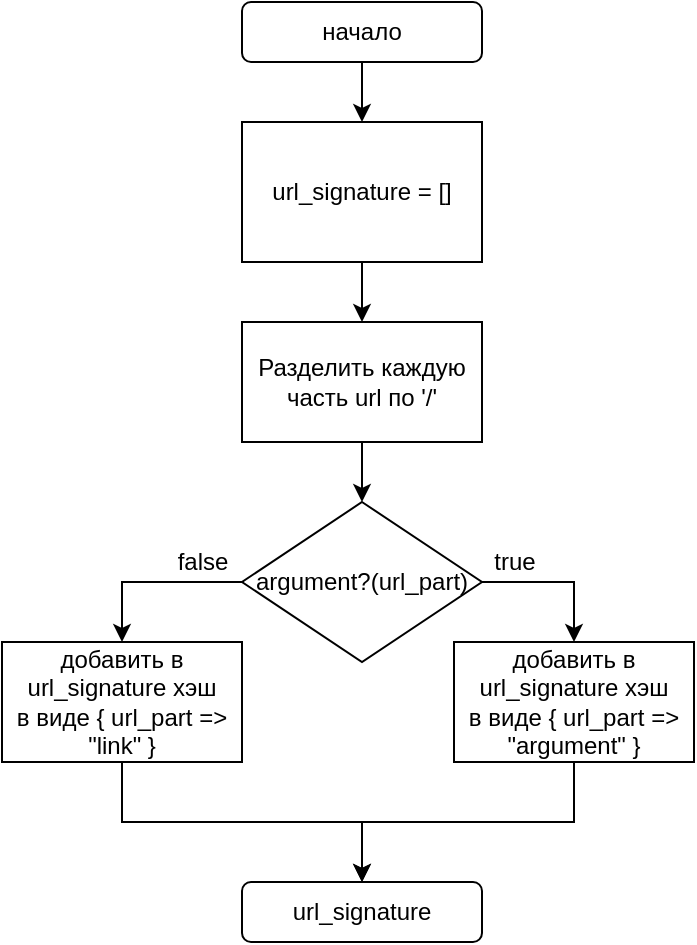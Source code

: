 <mxfile version="17.4.5" type="device"><diagram id="6vchvn2INqKsaZ0BZD0O" name="Page-1"><mxGraphModel dx="501" dy="933" grid="1" gridSize="10" guides="1" tooltips="1" connect="1" arrows="1" fold="1" page="1" pageScale="1" pageWidth="827" pageHeight="1169" math="0" shadow="0"><root><mxCell id="0"/><mxCell id="1" parent="0"/><mxCell id="TtExzd5zuu7moBImFZO7-6" value="" style="edgeStyle=orthogonalEdgeStyle;rounded=0;orthogonalLoop=1;jettySize=auto;html=1;" edge="1" parent="1" source="TtExzd5zuu7moBImFZO7-1"><mxGeometry relative="1" as="geometry"><mxPoint x="414" y="100" as="targetPoint"/></mxGeometry></mxCell><mxCell id="TtExzd5zuu7moBImFZO7-1" value="начало" style="rounded=1;whiteSpace=wrap;html=1;" vertex="1" parent="1"><mxGeometry x="354" y="40" width="120" height="30" as="geometry"/></mxCell><mxCell id="TtExzd5zuu7moBImFZO7-39" value="url_signature" style="rounded=1;whiteSpace=wrap;html=1;" vertex="1" parent="1"><mxGeometry x="354" y="480" width="120" height="30" as="geometry"/></mxCell><mxCell id="TtExzd5zuu7moBImFZO7-66" value="" style="edgeStyle=orthogonalEdgeStyle;rounded=0;orthogonalLoop=1;jettySize=auto;html=1;" edge="1" parent="1" source="TtExzd5zuu7moBImFZO7-53" target="TtExzd5zuu7moBImFZO7-55"><mxGeometry relative="1" as="geometry"/></mxCell><mxCell id="TtExzd5zuu7moBImFZO7-53" value="url_signature = []" style="rounded=0;whiteSpace=wrap;html=1;" vertex="1" parent="1"><mxGeometry x="354" y="100" width="120" height="70" as="geometry"/></mxCell><mxCell id="TtExzd5zuu7moBImFZO7-67" value="" style="edgeStyle=orthogonalEdgeStyle;rounded=0;orthogonalLoop=1;jettySize=auto;html=1;" edge="1" parent="1" source="TtExzd5zuu7moBImFZO7-55" target="TtExzd5zuu7moBImFZO7-57"><mxGeometry relative="1" as="geometry"/></mxCell><mxCell id="TtExzd5zuu7moBImFZO7-55" value="Разделить каждую часть url по '/'" style="rounded=0;whiteSpace=wrap;html=1;" vertex="1" parent="1"><mxGeometry x="354" y="200" width="120" height="60" as="geometry"/></mxCell><mxCell id="TtExzd5zuu7moBImFZO7-63" style="edgeStyle=orthogonalEdgeStyle;rounded=0;orthogonalLoop=1;jettySize=auto;html=1;" edge="1" parent="1" source="TtExzd5zuu7moBImFZO7-56" target="TtExzd5zuu7moBImFZO7-39"><mxGeometry relative="1" as="geometry"><mxPoint x="450" y="470" as="targetPoint"/></mxGeometry></mxCell><mxCell id="TtExzd5zuu7moBImFZO7-56" value="&lt;div&gt;добавить в url_signature хэш &lt;br&gt;&lt;/div&gt;&lt;div&gt;в виде { url_part =&amp;gt; &quot;argument&quot; }&lt;br&gt;&lt;/div&gt;" style="rounded=0;whiteSpace=wrap;html=1;" vertex="1" parent="1"><mxGeometry x="460" y="360" width="120" height="60" as="geometry"/></mxCell><mxCell id="TtExzd5zuu7moBImFZO7-58" style="edgeStyle=orthogonalEdgeStyle;rounded=0;orthogonalLoop=1;jettySize=auto;html=1;entryX=0.5;entryY=0;entryDx=0;entryDy=0;" edge="1" parent="1" source="TtExzd5zuu7moBImFZO7-57" target="TtExzd5zuu7moBImFZO7-56"><mxGeometry relative="1" as="geometry"><Array as="points"><mxPoint x="520" y="330"/></Array></mxGeometry></mxCell><mxCell id="TtExzd5zuu7moBImFZO7-60" style="edgeStyle=orthogonalEdgeStyle;rounded=0;orthogonalLoop=1;jettySize=auto;html=1;entryX=0.5;entryY=0;entryDx=0;entryDy=0;" edge="1" parent="1" source="TtExzd5zuu7moBImFZO7-57" target="TtExzd5zuu7moBImFZO7-59"><mxGeometry relative="1" as="geometry"><Array as="points"><mxPoint x="294" y="330"/></Array></mxGeometry></mxCell><mxCell id="TtExzd5zuu7moBImFZO7-57" value="argument?(url_part)" style="rhombus;whiteSpace=wrap;html=1;" vertex="1" parent="1"><mxGeometry x="354" y="290" width="120" height="80" as="geometry"/></mxCell><mxCell id="TtExzd5zuu7moBImFZO7-61" style="edgeStyle=orthogonalEdgeStyle;rounded=0;orthogonalLoop=1;jettySize=auto;html=1;entryX=0.5;entryY=0;entryDx=0;entryDy=0;" edge="1" parent="1" source="TtExzd5zuu7moBImFZO7-59" target="TtExzd5zuu7moBImFZO7-39"><mxGeometry relative="1" as="geometry"><mxPoint x="420" y="450" as="targetPoint"/></mxGeometry></mxCell><mxCell id="TtExzd5zuu7moBImFZO7-59" value="&lt;div&gt;добавить в url_signature хэш &lt;br&gt;&lt;/div&gt;&lt;div&gt;в виде { url_part =&amp;gt; &quot;link&quot; }&lt;br&gt;&lt;/div&gt;" style="rounded=0;whiteSpace=wrap;html=1;" vertex="1" parent="1"><mxGeometry x="234" y="360" width="120" height="60" as="geometry"/></mxCell><mxCell id="TtExzd5zuu7moBImFZO7-68" value="true" style="text;html=1;align=center;verticalAlign=middle;resizable=0;points=[];autosize=1;strokeColor=none;fillColor=none;" vertex="1" parent="1"><mxGeometry x="470" y="310" width="40" height="20" as="geometry"/></mxCell><mxCell id="TtExzd5zuu7moBImFZO7-69" value="false" style="text;html=1;align=center;verticalAlign=middle;resizable=0;points=[];autosize=1;strokeColor=none;fillColor=none;" vertex="1" parent="1"><mxGeometry x="314" y="310" width="40" height="20" as="geometry"/></mxCell></root></mxGraphModel></diagram></mxfile>